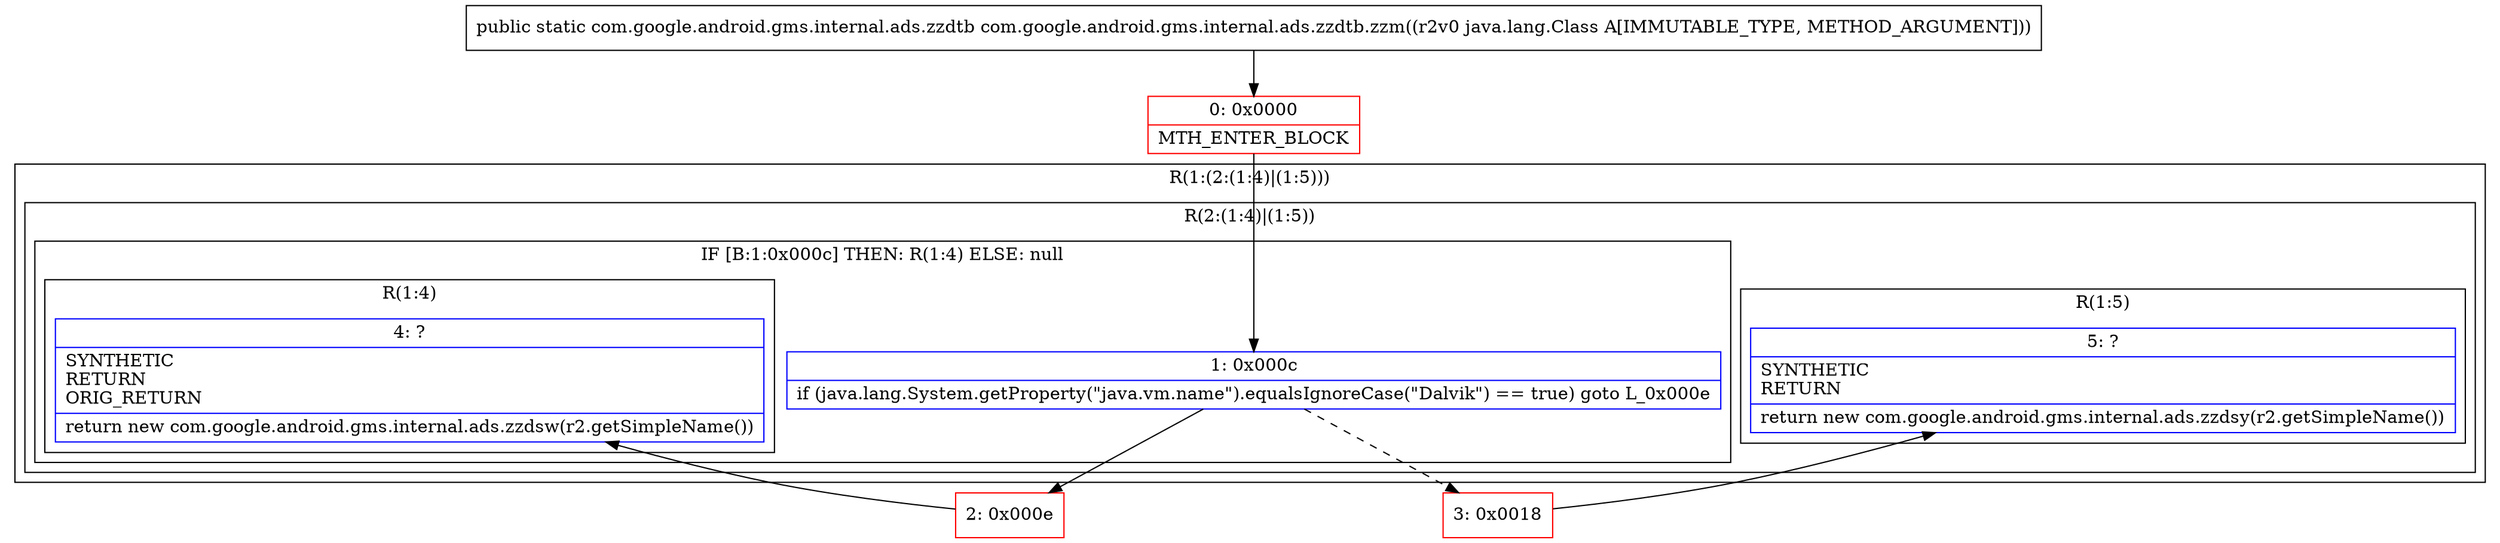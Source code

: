 digraph "CFG forcom.google.android.gms.internal.ads.zzdtb.zzm(Ljava\/lang\/Class;)Lcom\/google\/android\/gms\/internal\/ads\/zzdtb;" {
subgraph cluster_Region_1986108921 {
label = "R(1:(2:(1:4)|(1:5)))";
node [shape=record,color=blue];
subgraph cluster_Region_1462754944 {
label = "R(2:(1:4)|(1:5))";
node [shape=record,color=blue];
subgraph cluster_IfRegion_1127001432 {
label = "IF [B:1:0x000c] THEN: R(1:4) ELSE: null";
node [shape=record,color=blue];
Node_1 [shape=record,label="{1\:\ 0x000c|if (java.lang.System.getProperty(\"java.vm.name\").equalsIgnoreCase(\"Dalvik\") == true) goto L_0x000e\l}"];
subgraph cluster_Region_85584338 {
label = "R(1:4)";
node [shape=record,color=blue];
Node_4 [shape=record,label="{4\:\ ?|SYNTHETIC\lRETURN\lORIG_RETURN\l|return new com.google.android.gms.internal.ads.zzdsw(r2.getSimpleName())\l}"];
}
}
subgraph cluster_Region_2137858781 {
label = "R(1:5)";
node [shape=record,color=blue];
Node_5 [shape=record,label="{5\:\ ?|SYNTHETIC\lRETURN\l|return new com.google.android.gms.internal.ads.zzdsy(r2.getSimpleName())\l}"];
}
}
}
Node_0 [shape=record,color=red,label="{0\:\ 0x0000|MTH_ENTER_BLOCK\l}"];
Node_2 [shape=record,color=red,label="{2\:\ 0x000e}"];
Node_3 [shape=record,color=red,label="{3\:\ 0x0018}"];
MethodNode[shape=record,label="{public static com.google.android.gms.internal.ads.zzdtb com.google.android.gms.internal.ads.zzdtb.zzm((r2v0 java.lang.Class A[IMMUTABLE_TYPE, METHOD_ARGUMENT])) }"];
MethodNode -> Node_0;
Node_1 -> Node_2;
Node_1 -> Node_3[style=dashed];
Node_0 -> Node_1;
Node_2 -> Node_4;
Node_3 -> Node_5;
}


